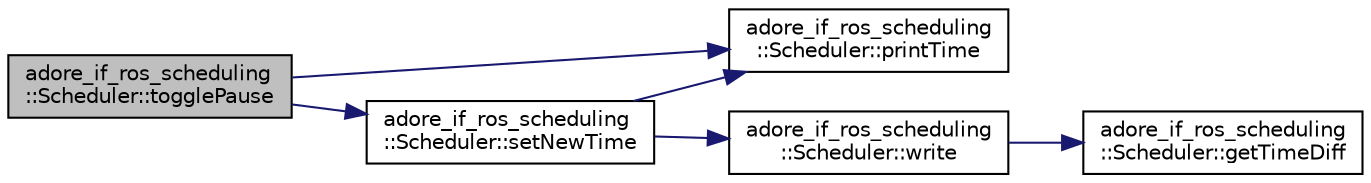 digraph "adore_if_ros_scheduling::Scheduler::togglePause"
{
 // LATEX_PDF_SIZE
  edge [fontname="Helvetica",fontsize="10",labelfontname="Helvetica",labelfontsize="10"];
  node [fontname="Helvetica",fontsize="10",shape=record];
  rankdir="LR";
  Node1 [label="adore_if_ros_scheduling\l::Scheduler::togglePause",height=0.2,width=0.4,color="black", fillcolor="grey75", style="filled", fontcolor="black",tooltip=" "];
  Node1 -> Node2 [color="midnightblue",fontsize="10",style="solid",fontname="Helvetica"];
  Node2 [label="adore_if_ros_scheduling\l::Scheduler::printTime",height=0.2,width=0.4,color="black", fillcolor="white", style="filled",URL="$classadore__if__ros__scheduling_1_1Scheduler.html#a1915a2eb691fa3f748c21421786d9de0",tooltip=" "];
  Node1 -> Node3 [color="midnightblue",fontsize="10",style="solid",fontname="Helvetica"];
  Node3 [label="adore_if_ros_scheduling\l::Scheduler::setNewTime",height=0.2,width=0.4,color="black", fillcolor="white", style="filled",URL="$classadore__if__ros__scheduling_1_1Scheduler.html#abc9832961c69cf548975d7578f73c17d",tooltip=" "];
  Node3 -> Node2 [color="midnightblue",fontsize="10",style="solid",fontname="Helvetica"];
  Node3 -> Node4 [color="midnightblue",fontsize="10",style="solid",fontname="Helvetica"];
  Node4 [label="adore_if_ros_scheduling\l::Scheduler::write",height=0.2,width=0.4,color="black", fillcolor="white", style="filled",URL="$classadore__if__ros__scheduling_1_1Scheduler.html#aec36dacfef6d8117c349e951c6091c71",tooltip=" "];
  Node4 -> Node5 [color="midnightblue",fontsize="10",style="solid",fontname="Helvetica"];
  Node5 [label="adore_if_ros_scheduling\l::Scheduler::getTimeDiff",height=0.2,width=0.4,color="black", fillcolor="white", style="filled",URL="$classadore__if__ros__scheduling_1_1Scheduler.html#ac958dc3397c67e69a269b03560c44326",tooltip=" "];
}
